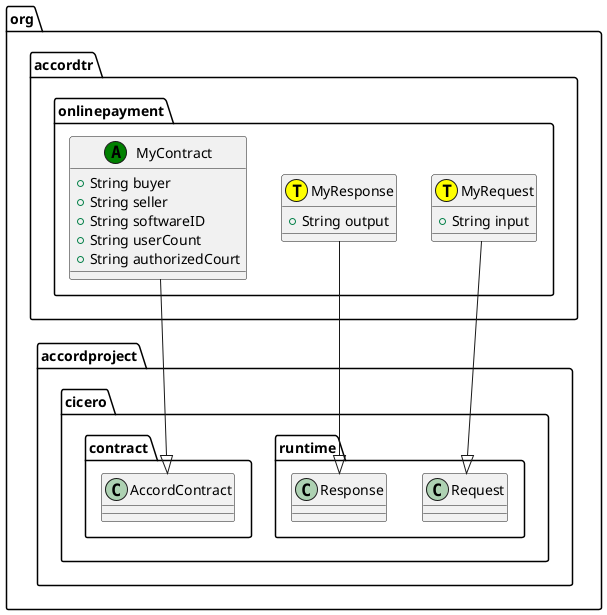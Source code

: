 @startuml
class org.accordtr.onlinepayment.MyRequest << (T,yellow) >> {
   + String input
}
org.accordtr.onlinepayment.MyRequest --|> org.accordproject.cicero.runtime.Request
class org.accordtr.onlinepayment.MyResponse << (T,yellow) >> {
   + String output
}
org.accordtr.onlinepayment.MyResponse --|> org.accordproject.cicero.runtime.Response
class org.accordtr.onlinepayment.MyContract << (A,green) >> {
   + String buyer
   + String seller
   + String softwareID
   + String userCount
   + String authorizedCourt
}
org.accordtr.onlinepayment.MyContract --|> org.accordproject.cicero.contract.AccordContract
@enduml
